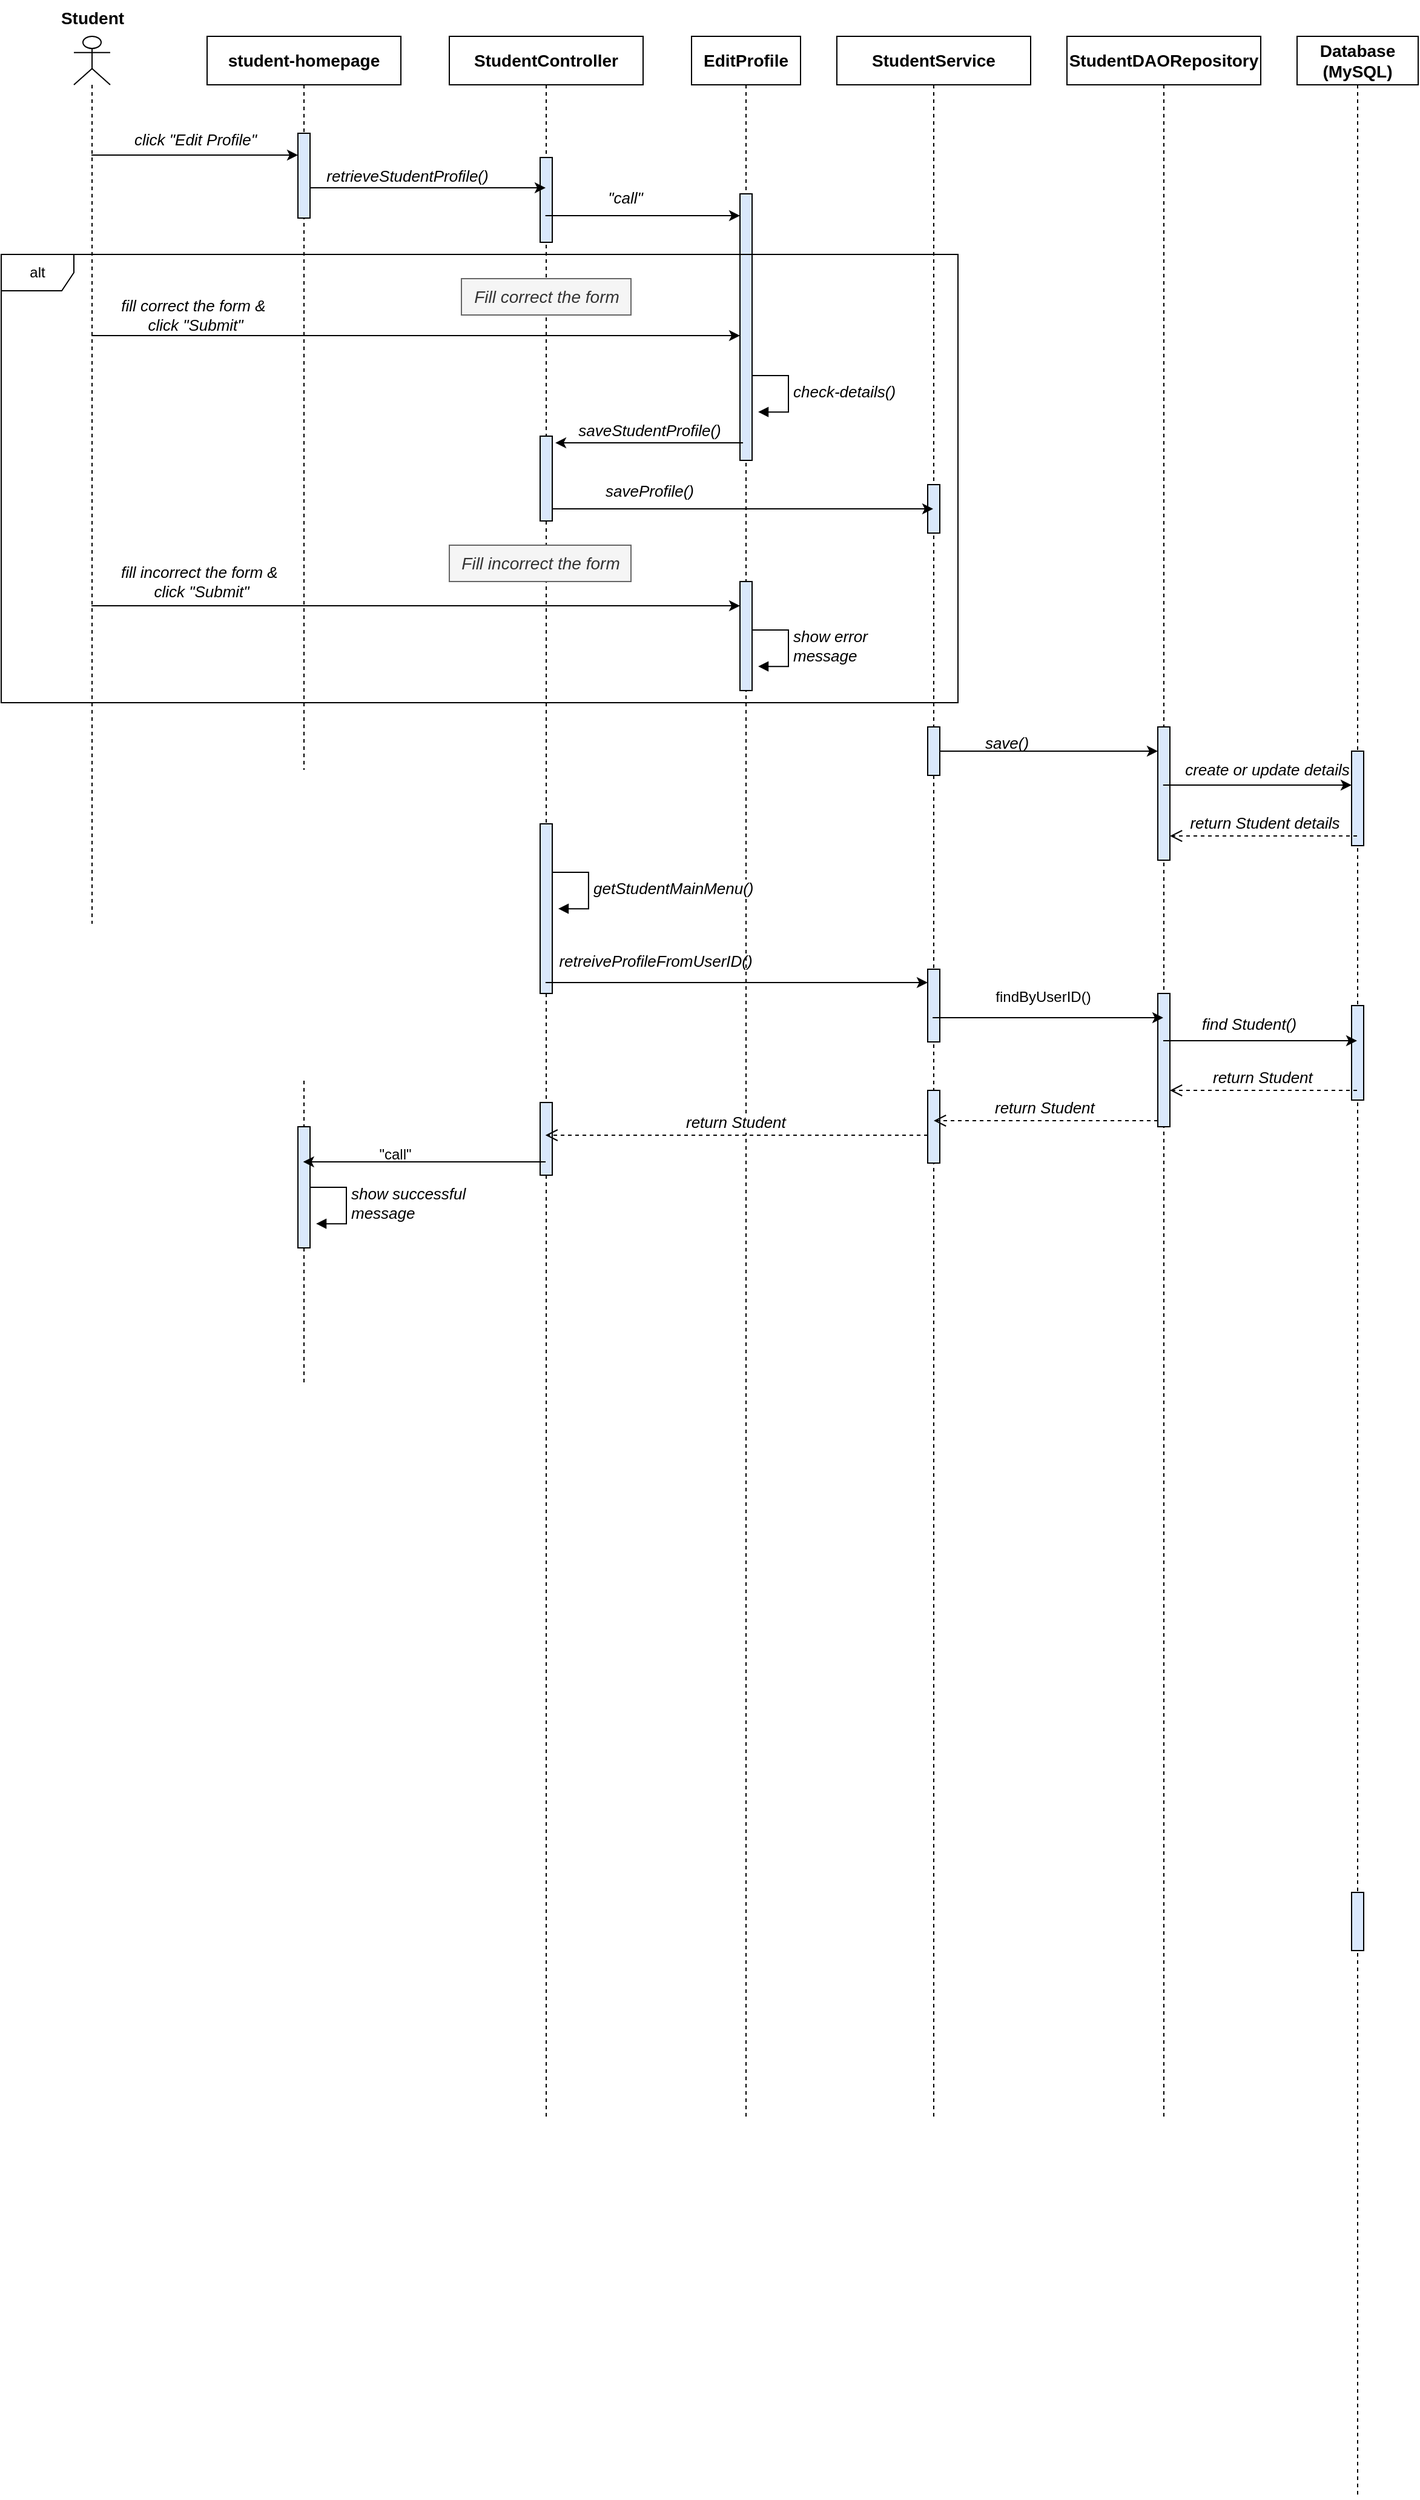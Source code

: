 <mxfile version="26.2.14">
  <diagram name="Page-1" id="WVBcWQQmXFNO59ewfMQI">
    <mxGraphModel dx="2711" dy="1737" grid="1" gridSize="10" guides="1" tooltips="1" connect="1" arrows="1" fold="1" page="1" pageScale="1" pageWidth="850" pageHeight="1100" math="0" shadow="0">
      <root>
        <mxCell id="0" />
        <mxCell id="1" parent="0" />
        <mxCell id="LSLvM8vGT8BqTYBH6wS7-1" value="" style="shape=umlLifeline;perimeter=lifelinePerimeter;whiteSpace=wrap;html=1;container=1;dropTarget=0;collapsible=0;recursiveResize=0;outlineConnect=0;portConstraint=eastwest;newEdgeStyle={&quot;curved&quot;:0,&quot;rounded&quot;:0};participant=umlActor;" vertex="1" parent="1">
          <mxGeometry x="-830" y="-40" width="30" height="1720" as="geometry" />
        </mxCell>
        <mxCell id="LSLvM8vGT8BqTYBH6wS7-2" value="Student" style="text;html=1;align=center;verticalAlign=middle;resizable=0;points=[];autosize=1;strokeColor=none;fillColor=none;fontSize=14;fontStyle=1" vertex="1" parent="1">
          <mxGeometry x="-850" y="-70" width="70" height="30" as="geometry" />
        </mxCell>
        <mxCell id="LSLvM8vGT8BqTYBH6wS7-3" value="student-homepage" style="shape=umlLifeline;perimeter=lifelinePerimeter;whiteSpace=wrap;html=1;container=1;dropTarget=0;collapsible=0;recursiveResize=0;outlineConnect=0;portConstraint=eastwest;newEdgeStyle={&quot;curved&quot;:0,&quot;rounded&quot;:0};fontSize=14;fontStyle=1" vertex="1" parent="1">
          <mxGeometry x="-720" y="-40" width="160" height="1720" as="geometry" />
        </mxCell>
        <mxCell id="LSLvM8vGT8BqTYBH6wS7-4" value="" style="html=1;points=[[0,0,0,0,5],[0,1,0,0,-5],[1,0,0,0,5],[1,1,0,0,-5]];perimeter=orthogonalPerimeter;outlineConnect=0;targetShapes=umlLifeline;portConstraint=eastwest;newEdgeStyle={&quot;curved&quot;:0,&quot;rounded&quot;:0};strokeColor=#000000;fillColor=#dae8fc;" vertex="1" parent="LSLvM8vGT8BqTYBH6wS7-3">
          <mxGeometry x="75" y="80" width="10" height="70" as="geometry" />
        </mxCell>
        <mxCell id="LSLvM8vGT8BqTYBH6wS7-58" value="" style="html=1;points=[[0,0,0,0,5],[0,1,0,0,-5],[1,0,0,0,5],[1,1,0,0,-5]];perimeter=orthogonalPerimeter;outlineConnect=0;targetShapes=umlLifeline;portConstraint=eastwest;newEdgeStyle={&quot;curved&quot;:0,&quot;rounded&quot;:0};strokeColor=#000000;fillColor=#dae8fc;" vertex="1" parent="LSLvM8vGT8BqTYBH6wS7-3">
          <mxGeometry x="75" y="900" width="10" height="100" as="geometry" />
        </mxCell>
        <mxCell id="LSLvM8vGT8BqTYBH6wS7-5" value="StudentController" style="shape=umlLifeline;perimeter=lifelinePerimeter;whiteSpace=wrap;html=1;container=1;dropTarget=0;collapsible=0;recursiveResize=0;outlineConnect=0;portConstraint=eastwest;newEdgeStyle={&quot;curved&quot;:0,&quot;rounded&quot;:0};fontSize=14;fontStyle=1" vertex="1" parent="1">
          <mxGeometry x="-520" y="-40" width="160" height="1720" as="geometry" />
        </mxCell>
        <mxCell id="LSLvM8vGT8BqTYBH6wS7-6" value="" style="html=1;points=[[0,0,0,0,5],[0,1,0,0,-5],[1,0,0,0,5],[1,1,0,0,-5]];perimeter=orthogonalPerimeter;outlineConnect=0;targetShapes=umlLifeline;portConstraint=eastwest;newEdgeStyle={&quot;curved&quot;:0,&quot;rounded&quot;:0};strokeColor=#000000;fillColor=#dae8fc;" vertex="1" parent="LSLvM8vGT8BqTYBH6wS7-5">
          <mxGeometry x="75" y="100" width="10" height="70" as="geometry" />
        </mxCell>
        <mxCell id="LSLvM8vGT8BqTYBH6wS7-56" value="" style="html=1;points=[[0,0,0,0,5],[0,1,0,0,-5],[1,0,0,0,5],[1,1,0,0,-5]];perimeter=orthogonalPerimeter;outlineConnect=0;targetShapes=umlLifeline;portConstraint=eastwest;newEdgeStyle={&quot;curved&quot;:0,&quot;rounded&quot;:0};strokeColor=#000000;fillColor=#dae8fc;" vertex="1" parent="LSLvM8vGT8BqTYBH6wS7-5">
          <mxGeometry x="75" y="650" width="10" height="140" as="geometry" />
        </mxCell>
        <mxCell id="LSLvM8vGT8BqTYBH6wS7-74" value="" style="html=1;points=[[0,0,0,0,5],[0,1,0,0,-5],[1,0,0,0,5],[1,1,0,0,-5]];perimeter=orthogonalPerimeter;outlineConnect=0;targetShapes=umlLifeline;portConstraint=eastwest;newEdgeStyle={&quot;curved&quot;:0,&quot;rounded&quot;:0};strokeColor=#000000;fillColor=#dae8fc;" vertex="1" parent="LSLvM8vGT8BqTYBH6wS7-5">
          <mxGeometry x="75" y="880" width="10" height="60" as="geometry" />
        </mxCell>
        <mxCell id="LSLvM8vGT8BqTYBH6wS7-9" value="click &quot;Edit Profile&quot;" style="text;html=1;align=center;verticalAlign=middle;resizable=0;points=[];autosize=1;strokeColor=none;fillColor=none;fontSize=13;fontStyle=2" vertex="1" parent="1">
          <mxGeometry x="-790" y="30" width="120" height="30" as="geometry" />
        </mxCell>
        <mxCell id="LSLvM8vGT8BqTYBH6wS7-10" value="" style="endArrow=classic;html=1;rounded=0;" edge="1" parent="1">
          <mxGeometry width="50" height="50" relative="1" as="geometry">
            <mxPoint x="-815.5" y="58" as="sourcePoint" />
            <mxPoint x="-645" y="58" as="targetPoint" />
          </mxGeometry>
        </mxCell>
        <mxCell id="LSLvM8vGT8BqTYBH6wS7-11" value="retrieveStudentProfile()" style="text;html=1;align=center;verticalAlign=middle;resizable=0;points=[];autosize=1;strokeColor=none;fillColor=none;fontSize=13;fontStyle=2" vertex="1" parent="1">
          <mxGeometry x="-635" y="60" width="160" height="30" as="geometry" />
        </mxCell>
        <mxCell id="LSLvM8vGT8BqTYBH6wS7-12" value="" style="endArrow=classic;html=1;rounded=0;" edge="1" parent="1">
          <mxGeometry width="50" height="50" relative="1" as="geometry">
            <mxPoint x="-635" y="85" as="sourcePoint" />
            <mxPoint x="-440.5" y="85" as="targetPoint" />
          </mxGeometry>
        </mxCell>
        <mxCell id="LSLvM8vGT8BqTYBH6wS7-13" value="EditProfile" style="shape=umlLifeline;perimeter=lifelinePerimeter;whiteSpace=wrap;html=1;container=1;dropTarget=0;collapsible=0;recursiveResize=0;outlineConnect=0;portConstraint=eastwest;newEdgeStyle={&quot;curved&quot;:0,&quot;rounded&quot;:0};fontSize=14;fontStyle=1" vertex="1" parent="1">
          <mxGeometry x="-320" y="-40" width="90" height="1720" as="geometry" />
        </mxCell>
        <mxCell id="LSLvM8vGT8BqTYBH6wS7-14" value="" style="html=1;points=[[0,0,0,0,5],[0,1,0,0,-5],[1,0,0,0,5],[1,1,0,0,-5]];perimeter=orthogonalPerimeter;outlineConnect=0;targetShapes=umlLifeline;portConstraint=eastwest;newEdgeStyle={&quot;curved&quot;:0,&quot;rounded&quot;:0};strokeColor=#000000;fillColor=#dae8fc;" vertex="1" parent="LSLvM8vGT8BqTYBH6wS7-13">
          <mxGeometry x="40" y="130" width="10" height="220" as="geometry" />
        </mxCell>
        <mxCell id="LSLvM8vGT8BqTYBH6wS7-17" value="" style="endArrow=classic;html=1;rounded=0;" edge="1" parent="1">
          <mxGeometry width="50" height="50" relative="1" as="geometry">
            <mxPoint x="-440.676" y="108" as="sourcePoint" />
            <mxPoint x="-280" y="108" as="targetPoint" />
          </mxGeometry>
        </mxCell>
        <mxCell id="LSLvM8vGT8BqTYBH6wS7-18" value="&quot;call&quot;" style="text;html=1;align=center;verticalAlign=middle;resizable=0;points=[];autosize=1;strokeColor=none;fillColor=none;fontSize=13;fontStyle=2" vertex="1" parent="1">
          <mxGeometry x="-400" y="78" width="50" height="30" as="geometry" />
        </mxCell>
        <mxCell id="LSLvM8vGT8BqTYBH6wS7-19" value="alt" style="shape=umlFrame;whiteSpace=wrap;html=1;pointerEvents=0;" vertex="1" parent="1">
          <mxGeometry x="-890" y="140" width="790" height="370" as="geometry" />
        </mxCell>
        <mxCell id="LSLvM8vGT8BqTYBH6wS7-20" value="Fill correct the form" style="text;html=1;align=center;verticalAlign=middle;resizable=0;points=[];autosize=1;strokeColor=#666666;fillColor=#f5f5f5;fontSize=14;fontStyle=2;fontColor=#333333;" vertex="1" parent="1">
          <mxGeometry x="-510" y="160" width="140" height="30" as="geometry" />
        </mxCell>
        <mxCell id="LSLvM8vGT8BqTYBH6wS7-21" value="fill correct the form &amp;amp;&amp;nbsp;&lt;div&gt;click &quot;Submit&quot;&lt;/div&gt;" style="text;html=1;align=center;verticalAlign=middle;resizable=0;points=[];autosize=1;strokeColor=none;fillColor=none;fontSize=13;fontStyle=2" vertex="1" parent="1">
          <mxGeometry x="-805" y="170" width="150" height="40" as="geometry" />
        </mxCell>
        <mxCell id="LSLvM8vGT8BqTYBH6wS7-22" value="" style="endArrow=classic;html=1;rounded=0;" edge="1" parent="1">
          <mxGeometry width="50" height="50" relative="1" as="geometry">
            <mxPoint x="-815.452" y="207" as="sourcePoint" />
            <mxPoint x="-280" y="207" as="targetPoint" />
          </mxGeometry>
        </mxCell>
        <mxCell id="LSLvM8vGT8BqTYBH6wS7-23" value="" style="html=1;points=[[0,0,0,0,5],[0,1,0,0,-5],[1,0,0,0,5],[1,1,0,0,-5]];perimeter=orthogonalPerimeter;outlineConnect=0;targetShapes=umlLifeline;portConstraint=eastwest;newEdgeStyle={&quot;curved&quot;:0,&quot;rounded&quot;:0};strokeColor=#000000;fillColor=#dae8fc;" vertex="1" parent="1">
          <mxGeometry x="-445" y="290" width="10" height="70" as="geometry" />
        </mxCell>
        <mxCell id="LSLvM8vGT8BqTYBH6wS7-24" value="Fill incorrect the form" style="text;html=1;align=center;verticalAlign=middle;resizable=0;points=[];autosize=1;strokeColor=#666666;fillColor=#f5f5f5;fontSize=14;fontStyle=2;fontColor=#333333;" vertex="1" parent="1">
          <mxGeometry x="-520" y="380" width="150" height="30" as="geometry" />
        </mxCell>
        <mxCell id="LSLvM8vGT8BqTYBH6wS7-25" value="saveStudentProfile()" style="text;html=1;align=center;verticalAlign=middle;resizable=0;points=[];autosize=1;strokeColor=none;fillColor=none;fontSize=13;fontStyle=2" vertex="1" parent="1">
          <mxGeometry x="-425" y="270" width="140" height="30" as="geometry" />
        </mxCell>
        <mxCell id="LSLvM8vGT8BqTYBH6wS7-26" value="" style="endArrow=classic;html=1;rounded=0;" edge="1" parent="1">
          <mxGeometry width="50" height="50" relative="1" as="geometry">
            <mxPoint x="-277.5" y="295.52" as="sourcePoint" />
            <mxPoint x="-432.5" y="295.52" as="targetPoint" />
          </mxGeometry>
        </mxCell>
        <mxCell id="LSLvM8vGT8BqTYBH6wS7-27" value="StudentService" style="shape=umlLifeline;perimeter=lifelinePerimeter;whiteSpace=wrap;html=1;container=1;dropTarget=0;collapsible=0;recursiveResize=0;outlineConnect=0;portConstraint=eastwest;newEdgeStyle={&quot;curved&quot;:0,&quot;rounded&quot;:0};fontSize=14;fontStyle=1" vertex="1" parent="1">
          <mxGeometry x="-200" y="-40" width="160" height="1720" as="geometry" />
        </mxCell>
        <mxCell id="LSLvM8vGT8BqTYBH6wS7-33" value="" style="html=1;points=[[0,0,0,0,5],[0,1,0,0,-5],[1,0,0,0,5],[1,1,0,0,-5]];perimeter=orthogonalPerimeter;outlineConnect=0;targetShapes=umlLifeline;portConstraint=eastwest;newEdgeStyle={&quot;curved&quot;:0,&quot;rounded&quot;:0};strokeColor=#000000;fillColor=#dae8fc;" vertex="1" parent="LSLvM8vGT8BqTYBH6wS7-27">
          <mxGeometry x="75" y="370" width="10" height="40" as="geometry" />
        </mxCell>
        <mxCell id="LSLvM8vGT8BqTYBH6wS7-41" value="" style="html=1;points=[[0,0,0,0,5],[0,1,0,0,-5],[1,0,0,0,5],[1,1,0,0,-5]];perimeter=orthogonalPerimeter;outlineConnect=0;targetShapes=umlLifeline;portConstraint=eastwest;newEdgeStyle={&quot;curved&quot;:0,&quot;rounded&quot;:0};strokeColor=#000000;fillColor=#dae8fc;" vertex="1" parent="LSLvM8vGT8BqTYBH6wS7-27">
          <mxGeometry x="75" y="570" width="10" height="40" as="geometry" />
        </mxCell>
        <mxCell id="LSLvM8vGT8BqTYBH6wS7-60" value="" style="html=1;points=[[0,0,0,0,5],[0,1,0,0,-5],[1,0,0,0,5],[1,1,0,0,-5]];perimeter=orthogonalPerimeter;outlineConnect=0;targetShapes=umlLifeline;portConstraint=eastwest;newEdgeStyle={&quot;curved&quot;:0,&quot;rounded&quot;:0};strokeColor=#000000;fillColor=#dae8fc;" vertex="1" parent="LSLvM8vGT8BqTYBH6wS7-27">
          <mxGeometry x="75" y="770" width="10" height="60" as="geometry" />
        </mxCell>
        <mxCell id="LSLvM8vGT8BqTYBH6wS7-73" value="" style="html=1;points=[[0,0,0,0,5],[0,1,0,0,-5],[1,0,0,0,5],[1,1,0,0,-5]];perimeter=orthogonalPerimeter;outlineConnect=0;targetShapes=umlLifeline;portConstraint=eastwest;newEdgeStyle={&quot;curved&quot;:0,&quot;rounded&quot;:0};strokeColor=#000000;fillColor=#dae8fc;" vertex="1" parent="LSLvM8vGT8BqTYBH6wS7-27">
          <mxGeometry x="75" y="870" width="10" height="60" as="geometry" />
        </mxCell>
        <mxCell id="LSLvM8vGT8BqTYBH6wS7-31" value="saveProfile()" style="text;html=1;align=center;verticalAlign=middle;resizable=0;points=[];autosize=1;strokeColor=none;fillColor=none;fontSize=13;fontStyle=2" vertex="1" parent="1">
          <mxGeometry x="-405" y="320" width="100" height="30" as="geometry" />
        </mxCell>
        <mxCell id="LSLvM8vGT8BqTYBH6wS7-32" value="" style="endArrow=classic;html=1;rounded=0;" edge="1" parent="1">
          <mxGeometry width="50" height="50" relative="1" as="geometry">
            <mxPoint x="-435" y="350" as="sourcePoint" />
            <mxPoint x="-120.5" y="350" as="targetPoint" />
          </mxGeometry>
        </mxCell>
        <mxCell id="LSLvM8vGT8BqTYBH6wS7-34" value="check-details()" style="html=1;align=left;spacingLeft=2;endArrow=block;rounded=0;edgeStyle=orthogonalEdgeStyle;curved=0;rounded=0;fontSize=13;fontStyle=2" edge="1" parent="1">
          <mxGeometry relative="1" as="geometry">
            <mxPoint x="-270" y="240" as="sourcePoint" />
            <Array as="points">
              <mxPoint x="-240" y="270" />
            </Array>
            <mxPoint x="-265" y="270.059" as="targetPoint" />
          </mxGeometry>
        </mxCell>
        <mxCell id="LSLvM8vGT8BqTYBH6wS7-35" value="" style="html=1;points=[[0,0,0,0,5],[0,1,0,0,-5],[1,0,0,0,5],[1,1,0,0,-5]];perimeter=orthogonalPerimeter;outlineConnect=0;targetShapes=umlLifeline;portConstraint=eastwest;newEdgeStyle={&quot;curved&quot;:0,&quot;rounded&quot;:0};strokeColor=#000000;fillColor=#dae8fc;" vertex="1" parent="1">
          <mxGeometry x="-280" y="410" width="10" height="90" as="geometry" />
        </mxCell>
        <mxCell id="LSLvM8vGT8BqTYBH6wS7-38" value="" style="endArrow=classic;html=1;rounded=0;" edge="1" parent="1">
          <mxGeometry width="50" height="50" relative="1" as="geometry">
            <mxPoint x="-815.452" y="430" as="sourcePoint" />
            <mxPoint x="-280" y="430" as="targetPoint" />
          </mxGeometry>
        </mxCell>
        <mxCell id="LSLvM8vGT8BqTYBH6wS7-39" value="fill incorrect the form &amp;amp;&amp;nbsp;&lt;div&gt;click &quot;Submit&quot;&lt;/div&gt;" style="text;html=1;align=center;verticalAlign=middle;resizable=0;points=[];autosize=1;strokeColor=none;fillColor=none;fontSize=13;fontStyle=2" vertex="1" parent="1">
          <mxGeometry x="-805" y="390" width="160" height="40" as="geometry" />
        </mxCell>
        <mxCell id="LSLvM8vGT8BqTYBH6wS7-40" value="show error&amp;nbsp;&lt;div&gt;message&lt;/div&gt;" style="html=1;align=left;spacingLeft=2;endArrow=block;rounded=0;edgeStyle=orthogonalEdgeStyle;curved=0;rounded=0;fontSize=13;fontStyle=2" edge="1" parent="1">
          <mxGeometry relative="1" as="geometry">
            <mxPoint x="-270" y="450" as="sourcePoint" />
            <Array as="points">
              <mxPoint x="-240" y="480" />
            </Array>
            <mxPoint x="-265" y="480.059" as="targetPoint" />
          </mxGeometry>
        </mxCell>
        <mxCell id="LSLvM8vGT8BqTYBH6wS7-42" value="StudentDAORepository" style="shape=umlLifeline;perimeter=lifelinePerimeter;whiteSpace=wrap;html=1;container=1;dropTarget=0;collapsible=0;recursiveResize=0;outlineConnect=0;portConstraint=eastwest;newEdgeStyle={&quot;curved&quot;:0,&quot;rounded&quot;:0};fontSize=14;fontStyle=1" vertex="1" parent="1">
          <mxGeometry x="-10" y="-40" width="160" height="1720" as="geometry" />
        </mxCell>
        <mxCell id="LSLvM8vGT8BqTYBH6wS7-46" value="" style="html=1;points=[[0,0,0,0,5],[0,1,0,0,-5],[1,0,0,0,5],[1,1,0,0,-5]];perimeter=orthogonalPerimeter;outlineConnect=0;targetShapes=umlLifeline;portConstraint=eastwest;newEdgeStyle={&quot;curved&quot;:0,&quot;rounded&quot;:0};strokeColor=#000000;fillColor=#dae8fc;" vertex="1" parent="LSLvM8vGT8BqTYBH6wS7-42">
          <mxGeometry x="75" y="570" width="10" height="110" as="geometry" />
        </mxCell>
        <mxCell id="LSLvM8vGT8BqTYBH6wS7-67" value="" style="html=1;points=[[0,0,0,0,5],[0,1,0,0,-5],[1,0,0,0,5],[1,1,0,0,-5]];perimeter=orthogonalPerimeter;outlineConnect=0;targetShapes=umlLifeline;portConstraint=eastwest;newEdgeStyle={&quot;curved&quot;:0,&quot;rounded&quot;:0};strokeColor=#000000;fillColor=#dae8fc;" vertex="1" parent="LSLvM8vGT8BqTYBH6wS7-42">
          <mxGeometry x="75" y="790" width="10" height="110" as="geometry" />
        </mxCell>
        <mxCell id="LSLvM8vGT8BqTYBH6wS7-47" value="save()" style="text;html=1;align=center;verticalAlign=middle;resizable=0;points=[];autosize=1;strokeColor=none;fillColor=none;fontSize=13;fontStyle=2" vertex="1" parent="1">
          <mxGeometry x="-90" y="528" width="60" height="30" as="geometry" />
        </mxCell>
        <mxCell id="LSLvM8vGT8BqTYBH6wS7-48" value="" style="endArrow=classic;html=1;rounded=0;" edge="1" parent="1" source="LSLvM8vGT8BqTYBH6wS7-41" target="LSLvM8vGT8BqTYBH6wS7-46">
          <mxGeometry width="50" height="50" relative="1" as="geometry">
            <mxPoint x="-200" y="450" as="sourcePoint" />
            <mxPoint x="-150" y="400" as="targetPoint" />
          </mxGeometry>
        </mxCell>
        <mxCell id="LSLvM8vGT8BqTYBH6wS7-49" value="Database (MySQL)" style="shape=umlLifeline;perimeter=lifelinePerimeter;whiteSpace=wrap;html=1;container=1;dropTarget=0;collapsible=0;recursiveResize=0;outlineConnect=0;portConstraint=eastwest;newEdgeStyle={&quot;curved&quot;:0,&quot;rounded&quot;:0};fontSize=14;fontStyle=1" vertex="1" parent="1">
          <mxGeometry x="180" y="-40" width="100" height="2032" as="geometry" />
        </mxCell>
        <mxCell id="LSLvM8vGT8BqTYBH6wS7-50" value="" style="html=1;points=[[0,0,0,0,5],[0,1,0,0,-5],[1,0,0,0,5],[1,1,0,0,-5]];perimeter=orthogonalPerimeter;outlineConnect=0;targetShapes=umlLifeline;portConstraint=eastwest;newEdgeStyle={&quot;curved&quot;:0,&quot;rounded&quot;:0};strokeColor=#000000;fillColor=#dae8fc;" vertex="1" parent="LSLvM8vGT8BqTYBH6wS7-49">
          <mxGeometry x="45" y="590" width="10" height="78" as="geometry" />
        </mxCell>
        <mxCell id="LSLvM8vGT8BqTYBH6wS7-51" value="" style="html=1;points=[[0,0,0,0,5],[0,1,0,0,-5],[1,0,0,0,5],[1,1,0,0,-5]];perimeter=orthogonalPerimeter;outlineConnect=0;targetShapes=umlLifeline;portConstraint=eastwest;newEdgeStyle={&quot;curved&quot;:0,&quot;rounded&quot;:0};strokeColor=#000000;fillColor=#dae8fc;" vertex="1" parent="LSLvM8vGT8BqTYBH6wS7-49">
          <mxGeometry x="45" y="1532" width="10" height="48" as="geometry" />
        </mxCell>
        <mxCell id="LSLvM8vGT8BqTYBH6wS7-68" value="" style="html=1;points=[[0,0,0,0,5],[0,1,0,0,-5],[1,0,0,0,5],[1,1,0,0,-5]];perimeter=orthogonalPerimeter;outlineConnect=0;targetShapes=umlLifeline;portConstraint=eastwest;newEdgeStyle={&quot;curved&quot;:0,&quot;rounded&quot;:0};strokeColor=#000000;fillColor=#dae8fc;" vertex="1" parent="LSLvM8vGT8BqTYBH6wS7-49">
          <mxGeometry x="45" y="800" width="10" height="78" as="geometry" />
        </mxCell>
        <mxCell id="LSLvM8vGT8BqTYBH6wS7-52" value="create or update details" style="text;html=1;align=center;verticalAlign=middle;resizable=0;points=[];autosize=1;strokeColor=none;fillColor=none;fontSize=13;fontStyle=2" vertex="1" parent="1">
          <mxGeometry x="75" y="550" width="160" height="30" as="geometry" />
        </mxCell>
        <mxCell id="LSLvM8vGT8BqTYBH6wS7-53" value="" style="endArrow=classic;html=1;rounded=0;" edge="1" parent="1">
          <mxGeometry width="50" height="50" relative="1" as="geometry">
            <mxPoint x="69.389" y="578.0" as="sourcePoint" />
            <mxPoint x="225" y="578.0" as="targetPoint" />
          </mxGeometry>
        </mxCell>
        <mxCell id="LSLvM8vGT8BqTYBH6wS7-55" value="return Student details" style="html=1;verticalAlign=bottom;endArrow=open;dashed=1;endSize=8;curved=0;rounded=0;fontSize=13;fontStyle=2;" edge="1" parent="1">
          <mxGeometry x="-0.003" relative="1" as="geometry">
            <mxPoint x="229.5" y="620" as="sourcePoint" />
            <mxPoint x="75" y="620" as="targetPoint" />
            <mxPoint as="offset" />
          </mxGeometry>
        </mxCell>
        <mxCell id="LSLvM8vGT8BqTYBH6wS7-57" value="getStudentMainMenu()" style="html=1;align=left;spacingLeft=2;endArrow=block;rounded=0;edgeStyle=orthogonalEdgeStyle;curved=0;rounded=0;fontSize=13;fontStyle=2" edge="1" parent="1">
          <mxGeometry relative="1" as="geometry">
            <mxPoint x="-435.04" y="650" as="sourcePoint" />
            <Array as="points">
              <mxPoint x="-405.04" y="680" />
            </Array>
            <mxPoint x="-430.04" y="680.059" as="targetPoint" />
          </mxGeometry>
        </mxCell>
        <mxCell id="LSLvM8vGT8BqTYBH6wS7-61" value="retreiveProfileFromUserID()" style="text;html=1;align=center;verticalAlign=middle;resizable=0;points=[];autosize=1;strokeColor=none;fillColor=none;fontSize=13;fontStyle=2" vertex="1" parent="1">
          <mxGeometry x="-440" y="708" width="180" height="30" as="geometry" />
        </mxCell>
        <mxCell id="LSLvM8vGT8BqTYBH6wS7-62" value="" style="endArrow=classic;html=1;rounded=0;" edge="1" parent="1">
          <mxGeometry width="50" height="50" relative="1" as="geometry">
            <mxPoint x="-440.553" y="741" as="sourcePoint" />
            <mxPoint x="-125.0" y="741" as="targetPoint" />
          </mxGeometry>
        </mxCell>
        <mxCell id="LSLvM8vGT8BqTYBH6wS7-64" value="findByUserID()" style="text;html=1;align=center;verticalAlign=middle;resizable=0;points=[];autosize=1;strokeColor=none;fillColor=none;" vertex="1" parent="1">
          <mxGeometry x="-80" y="738" width="100" height="30" as="geometry" />
        </mxCell>
        <mxCell id="LSLvM8vGT8BqTYBH6wS7-66" value="" style="endArrow=classic;html=1;rounded=0;" edge="1" parent="1">
          <mxGeometry width="50" height="50" relative="1" as="geometry">
            <mxPoint x="-120.929" y="770" as="sourcePoint" />
            <mxPoint x="69.5" y="770" as="targetPoint" />
          </mxGeometry>
        </mxCell>
        <mxCell id="LSLvM8vGT8BqTYBH6wS7-69" value="find Student()" style="text;html=1;align=center;verticalAlign=middle;resizable=0;points=[];autosize=1;strokeColor=none;fillColor=none;fontSize=13;fontStyle=2" vertex="1" parent="1">
          <mxGeometry x="90" y="760" width="100" height="30" as="geometry" />
        </mxCell>
        <mxCell id="LSLvM8vGT8BqTYBH6wS7-70" value="" style="endArrow=classic;html=1;rounded=0;" edge="1" parent="1">
          <mxGeometry width="50" height="50" relative="1" as="geometry">
            <mxPoint x="69.5" y="789" as="sourcePoint" />
            <mxPoint x="229.5" y="789" as="targetPoint" />
          </mxGeometry>
        </mxCell>
        <mxCell id="LSLvM8vGT8BqTYBH6wS7-71" value="return Student&amp;nbsp;" style="html=1;verticalAlign=bottom;endArrow=open;dashed=1;endSize=8;curved=0;rounded=0;fontSize=13;fontStyle=2;" edge="1" parent="1">
          <mxGeometry x="-0.003" relative="1" as="geometry">
            <mxPoint x="229.5" y="830" as="sourcePoint" />
            <mxPoint x="75" y="830" as="targetPoint" />
            <mxPoint as="offset" />
          </mxGeometry>
        </mxCell>
        <mxCell id="LSLvM8vGT8BqTYBH6wS7-72" value="return Student&amp;nbsp;" style="html=1;verticalAlign=bottom;endArrow=open;dashed=1;endSize=8;curved=0;rounded=0;fontSize=13;fontStyle=2;exitX=0;exitY=1;exitDx=0;exitDy=-5;exitPerimeter=0;" edge="1" parent="1" source="LSLvM8vGT8BqTYBH6wS7-67" target="LSLvM8vGT8BqTYBH6wS7-27">
          <mxGeometry x="-0.003" relative="1" as="geometry">
            <mxPoint x="47.25" y="860" as="sourcePoint" />
            <mxPoint x="-107.25" y="860" as="targetPoint" />
            <mxPoint as="offset" />
          </mxGeometry>
        </mxCell>
        <mxCell id="LSLvM8vGT8BqTYBH6wS7-76" value="return Student&amp;nbsp;" style="html=1;verticalAlign=bottom;endArrow=open;dashed=1;endSize=8;curved=0;rounded=0;fontSize=13;fontStyle=2;exitX=0;exitY=1;exitDx=0;exitDy=-5;exitPerimeter=0;" edge="1" parent="1">
          <mxGeometry x="-0.003" relative="1" as="geometry">
            <mxPoint x="-125" y="867" as="sourcePoint" />
            <mxPoint x="-440.676" y="867" as="targetPoint" />
            <mxPoint as="offset" />
          </mxGeometry>
        </mxCell>
        <mxCell id="LSLvM8vGT8BqTYBH6wS7-77" value="&quot;call&quot;" style="text;html=1;align=center;verticalAlign=middle;resizable=0;points=[];autosize=1;strokeColor=none;fillColor=none;" vertex="1" parent="1">
          <mxGeometry x="-590" y="868" width="50" height="30" as="geometry" />
        </mxCell>
        <mxCell id="LSLvM8vGT8BqTYBH6wS7-78" value="" style="endArrow=classic;html=1;rounded=0;" edge="1" parent="1">
          <mxGeometry width="50" height="50" relative="1" as="geometry">
            <mxPoint x="-440.5" y="889.0" as="sourcePoint" />
            <mxPoint x="-640.676" y="889.0" as="targetPoint" />
          </mxGeometry>
        </mxCell>
        <mxCell id="LSLvM8vGT8BqTYBH6wS7-79" value="show successful&amp;nbsp;&lt;div&gt;message&lt;/div&gt;" style="html=1;align=left;spacingLeft=2;endArrow=block;rounded=0;edgeStyle=orthogonalEdgeStyle;curved=0;rounded=0;fontSize=13;fontStyle=2" edge="1" parent="1">
          <mxGeometry relative="1" as="geometry">
            <mxPoint x="-635" y="910" as="sourcePoint" />
            <Array as="points">
              <mxPoint x="-605" y="940" />
            </Array>
            <mxPoint x="-630" y="940.059" as="targetPoint" />
          </mxGeometry>
        </mxCell>
      </root>
    </mxGraphModel>
  </diagram>
</mxfile>
